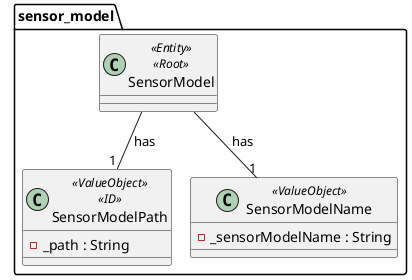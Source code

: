 @startuml
!pragma layout smetana

package sensor_model{

    class SensorModel <<Entity>> <<Root>>{
    }

     class SensorModelPath <<ValueObject>><<ID>>{
        - _path : String
     }
     class SensorModelName <<ValueObject>>{
        - _sensorModelName : String
     }
}

SensorModel  -- "1" SensorModelPath : has
SensorModel  -- "1" SensorModelName : has

@enduml